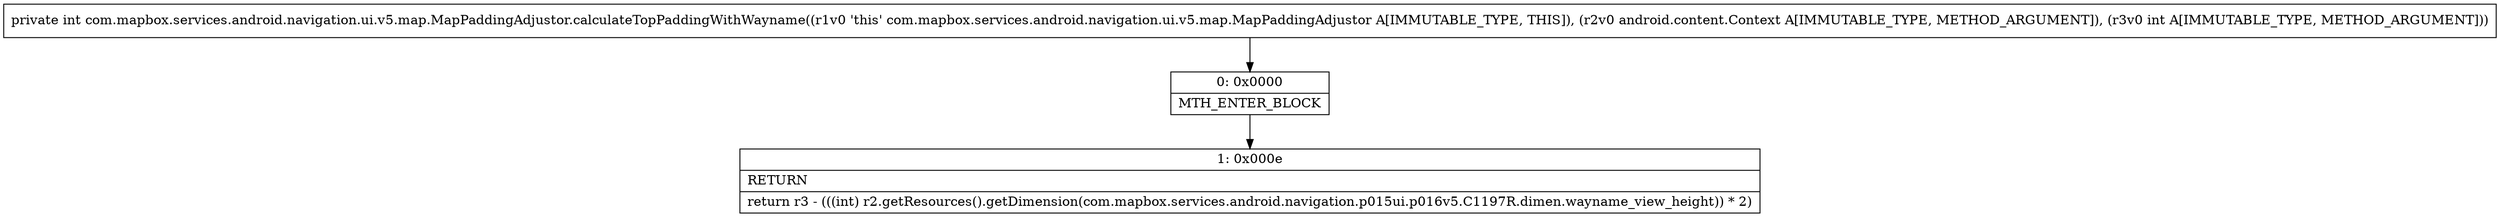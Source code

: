 digraph "CFG forcom.mapbox.services.android.navigation.ui.v5.map.MapPaddingAdjustor.calculateTopPaddingWithWayname(Landroid\/content\/Context;I)I" {
Node_0 [shape=record,label="{0\:\ 0x0000|MTH_ENTER_BLOCK\l}"];
Node_1 [shape=record,label="{1\:\ 0x000e|RETURN\l|return r3 \- (((int) r2.getResources().getDimension(com.mapbox.services.android.navigation.p015ui.p016v5.C1197R.dimen.wayname_view_height)) * 2)\l}"];
MethodNode[shape=record,label="{private int com.mapbox.services.android.navigation.ui.v5.map.MapPaddingAdjustor.calculateTopPaddingWithWayname((r1v0 'this' com.mapbox.services.android.navigation.ui.v5.map.MapPaddingAdjustor A[IMMUTABLE_TYPE, THIS]), (r2v0 android.content.Context A[IMMUTABLE_TYPE, METHOD_ARGUMENT]), (r3v0 int A[IMMUTABLE_TYPE, METHOD_ARGUMENT])) }"];
MethodNode -> Node_0;
Node_0 -> Node_1;
}

